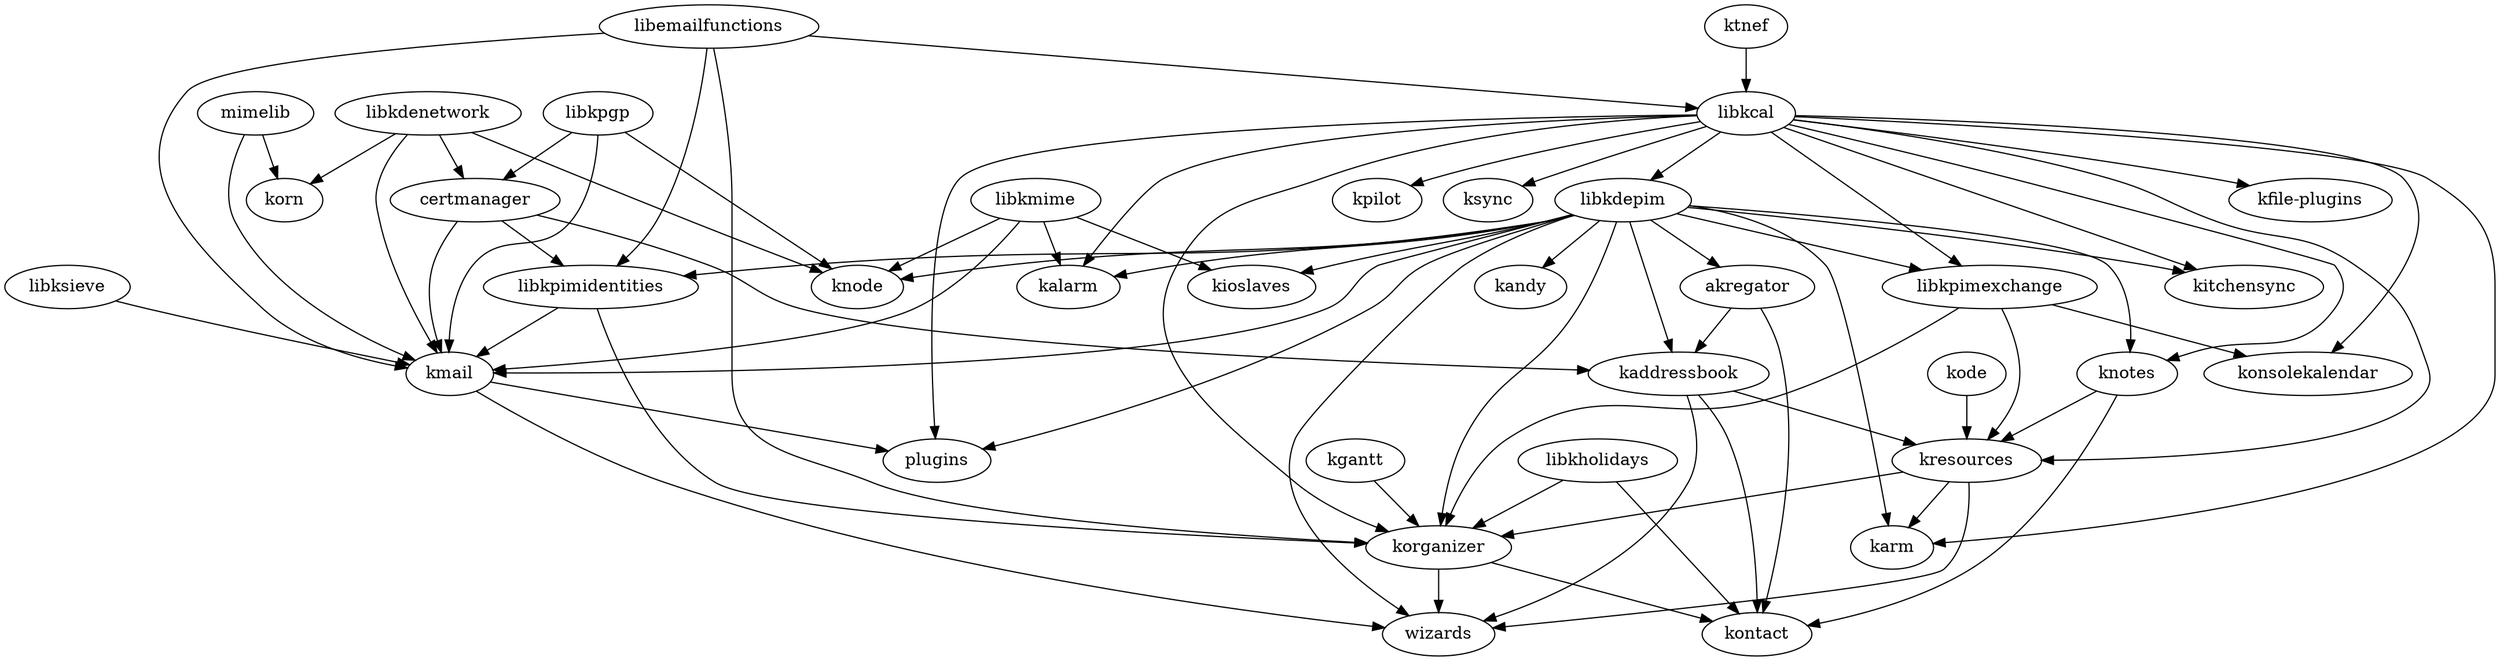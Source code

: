 # to create a ps file use 'dot -Tps -o dependency-graph.ps dependency-graph.dot' (dot it part of the graphviz package)
digraph "inter-dependency graph for kdepim" {
        "akregator" -> "kaddressbook";
        "akregator" -> "kontact";
        "certmanager" -> "kaddressbook";
        "certmanager" -> "kmail";
        "certmanager" -> "libkpimidentities";
        "kaddressbook" -> "kontact";
        "kaddressbook" -> "kresources";
        "kaddressbook" -> "wizards";
        "kgantt" -> "korganizer";
        "kmail" -> "plugins";
        "kmail" -> "wizards";
        "knotes" -> "kontact";
        "knotes" -> "kresources";
        "kode" -> "kresources";
        "korganizer" -> "kontact";
        "korganizer" -> "wizards";
        "kresources" -> "karm";
        "kresources" -> "korganizer";
        "kresources" -> "wizards";
        "ktnef" -> "libkcal";
        "libemailfunctions" -> "kmail";
        "libemailfunctions" -> "korganizer";
        "libemailfunctions" -> "libkcal";
        "libemailfunctions" -> "libkpimidentities";
        "libkcal" -> "kalarm";
        "libkcal" -> "karm";
        "libkcal" -> "kfile-plugins";
        "libkcal" -> "kitchensync";
        "libkcal" -> "knotes";
        "libkcal" -> "konsolekalendar";
        "libkcal" -> "korganizer";
        "libkcal" -> "kpilot";
        "libkcal" -> "kresources";
        "libkcal" -> "ksync";
        "libkcal" -> "libkdepim";
        "libkcal" -> "libkpimexchange";
        "libkcal" -> "plugins";
        "libkdenetwork" -> "certmanager";
        "libkdenetwork" -> "kmail";
        "libkdenetwork" -> "knode";
        "libkdenetwork" -> "korn";
        "libkdepim" -> "akregator";
        "libkdepim" -> "kaddressbook";
        "libkdepim" -> "kalarm";
        "libkdepim" -> "kandy";
        "libkdepim" -> "karm";
        "libkdepim" -> "kioslaves";
        "libkdepim" -> "kitchensync";
        "libkdepim" -> "kmail";
        "libkdepim" -> "knode";
        "libkdepim" -> "knotes";
        "libkdepim" -> "korganizer";
        "libkdepim" -> "libkpimexchange";
        "libkdepim" -> "libkpimidentities";
        "libkdepim" -> "plugins";
        "libkdepim" -> "wizards";
        "libkholidays" -> "kontact";
        "libkholidays" -> "korganizer";
        "libkmime" -> "kalarm";
        "libkmime" -> "kioslaves";
        "libkmime" -> "kmail";
        "libkmime" -> "knode";
        "libkpgp" -> "certmanager";
        "libkpgp" -> "kmail";
        "libkpgp" -> "knode";
        "libkpimexchange" -> "konsolekalendar";
        "libkpimexchange" -> "korganizer";
        "libkpimexchange" -> "kresources";
        "libkpimidentities" -> "kmail";
        "libkpimidentities" -> "korganizer";
        "libksieve" -> "kmail";
        "mimelib" -> "kmail";
        "mimelib" -> "korn";
}

